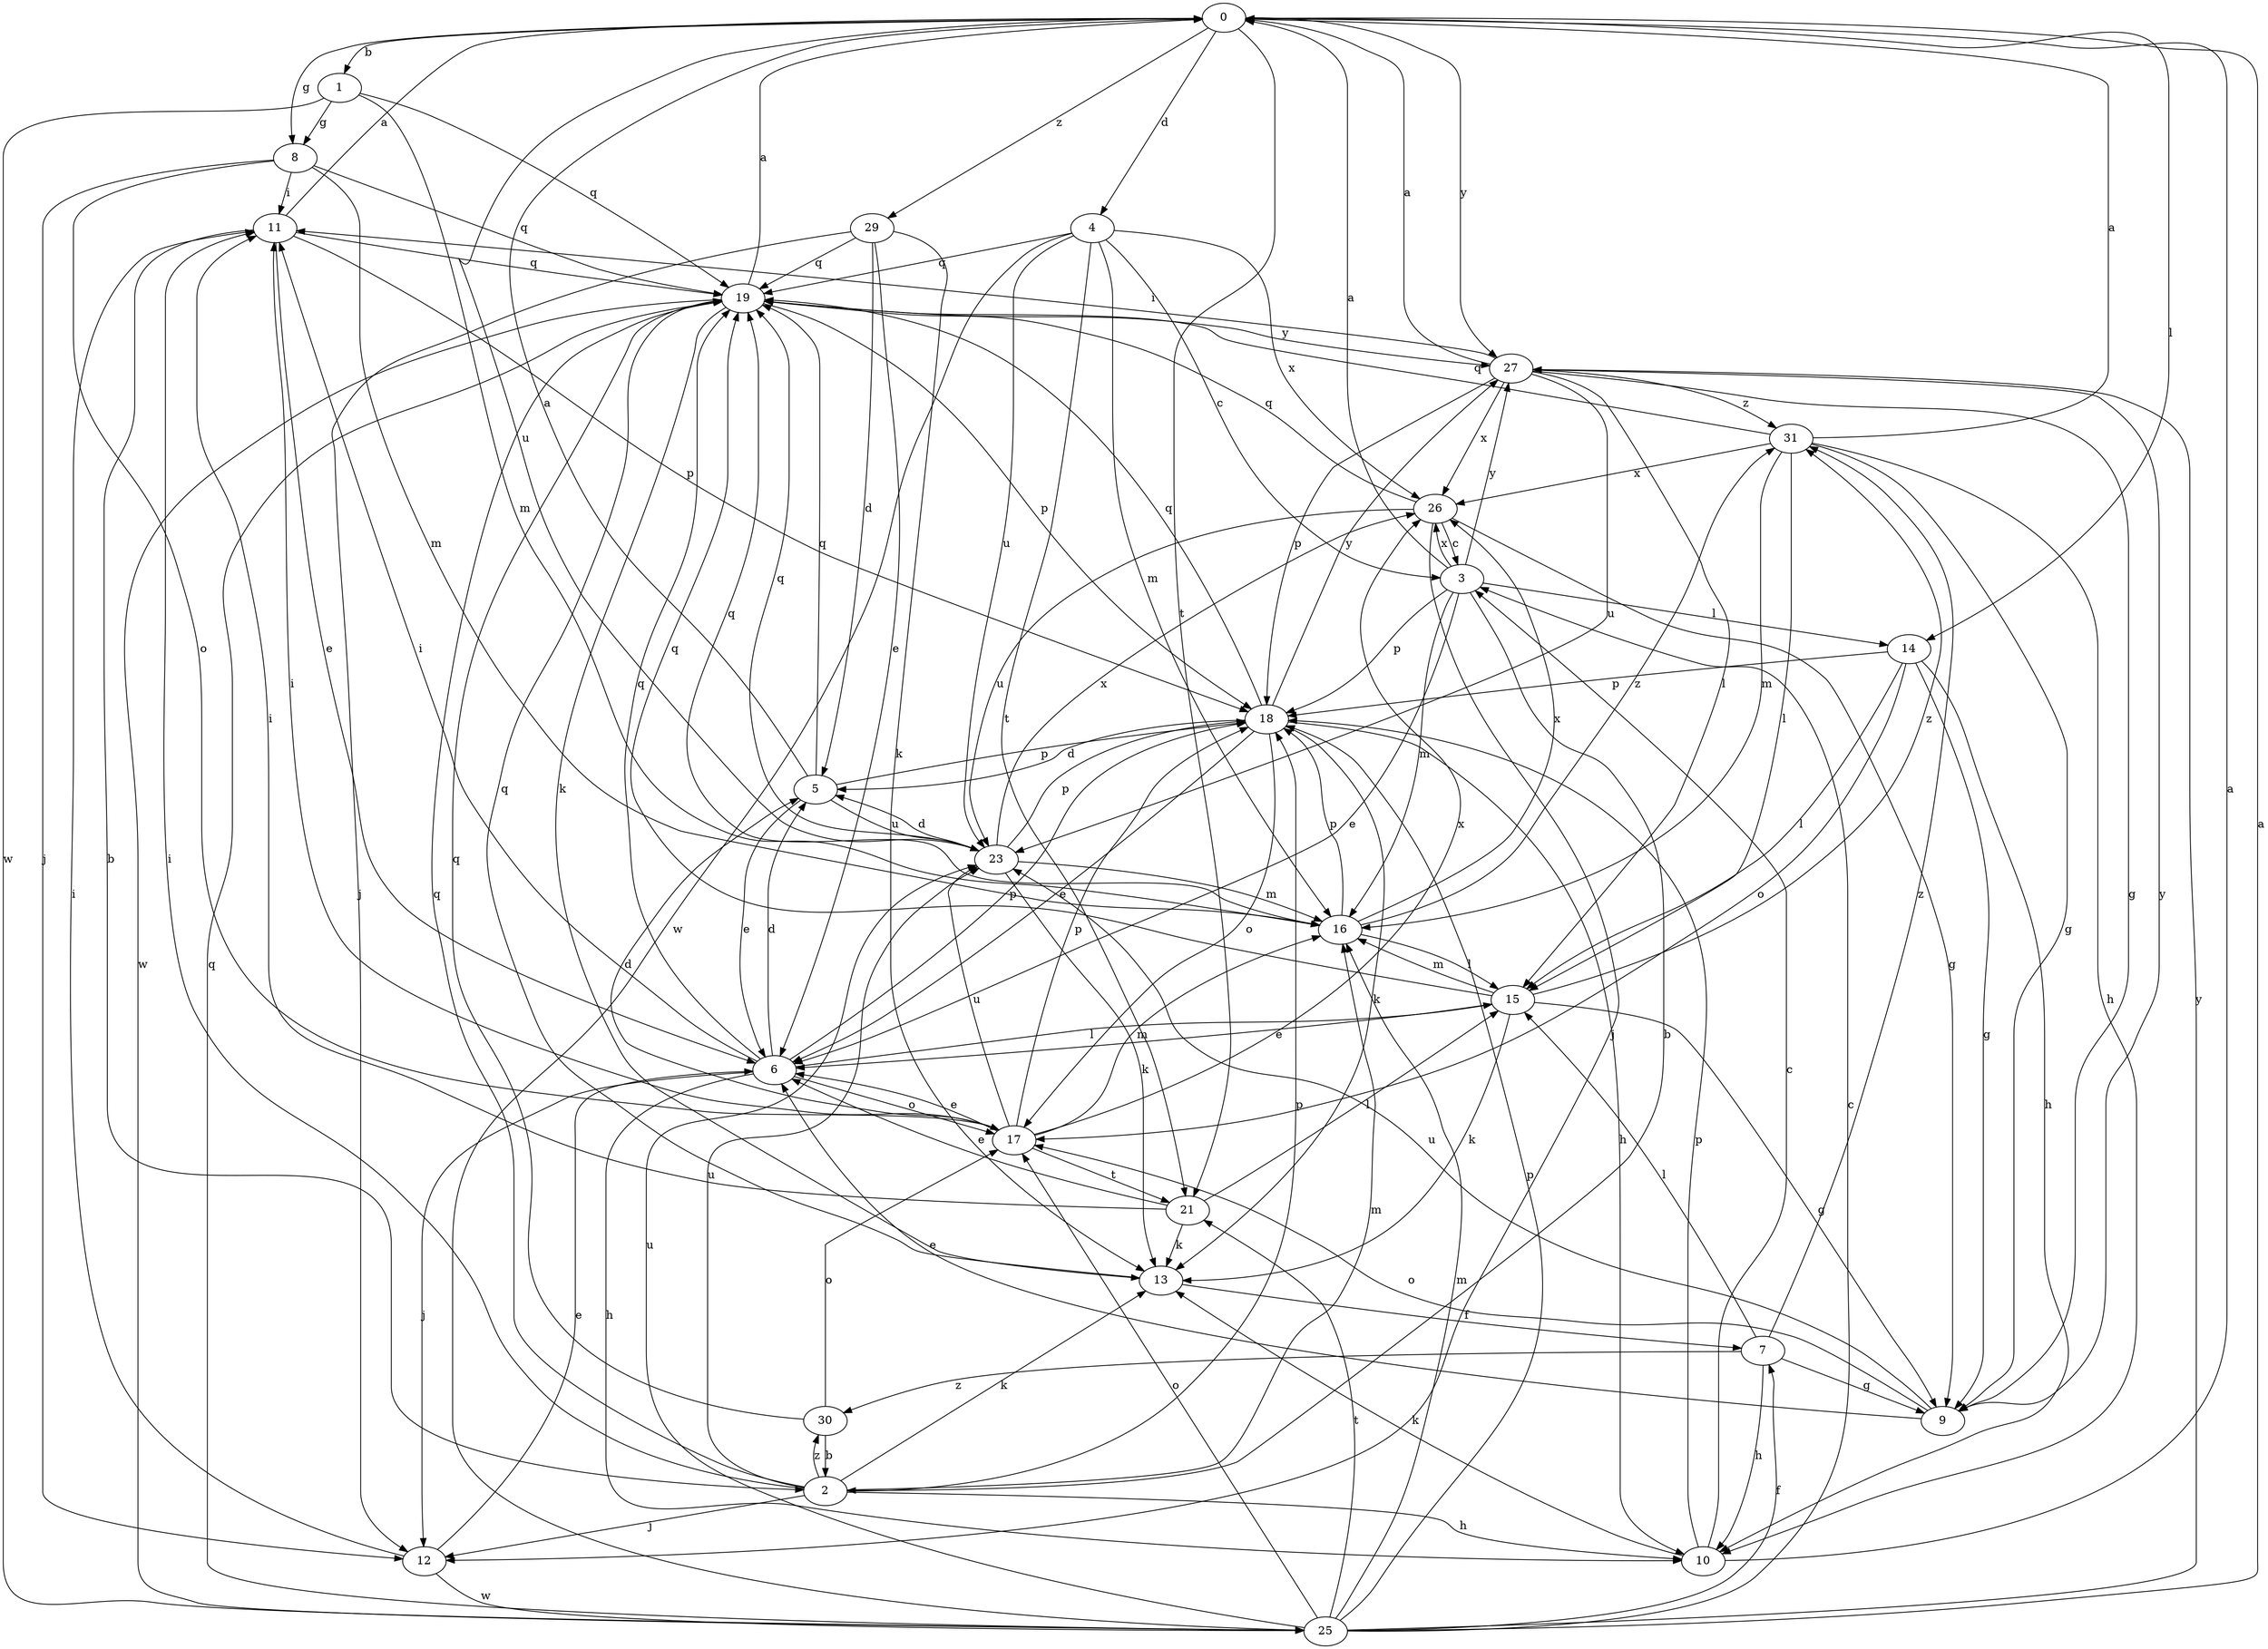 strict digraph  {
0;
1;
2;
3;
4;
5;
6;
7;
8;
9;
10;
11;
12;
13;
14;
15;
16;
17;
18;
19;
21;
23;
25;
26;
27;
29;
30;
31;
0 -> 1  [label=b];
0 -> 4  [label=d];
0 -> 8  [label=g];
0 -> 14  [label=l];
0 -> 21  [label=t];
0 -> 23  [label=u];
0 -> 27  [label=y];
0 -> 29  [label=z];
1 -> 8  [label=g];
1 -> 16  [label=m];
1 -> 19  [label=q];
1 -> 25  [label=w];
2 -> 10  [label=h];
2 -> 11  [label=i];
2 -> 12  [label=j];
2 -> 13  [label=k];
2 -> 16  [label=m];
2 -> 18  [label=p];
2 -> 19  [label=q];
2 -> 23  [label=u];
2 -> 30  [label=z];
3 -> 0  [label=a];
3 -> 2  [label=b];
3 -> 6  [label=e];
3 -> 14  [label=l];
3 -> 16  [label=m];
3 -> 18  [label=p];
3 -> 26  [label=x];
3 -> 27  [label=y];
4 -> 3  [label=c];
4 -> 16  [label=m];
4 -> 19  [label=q];
4 -> 21  [label=t];
4 -> 23  [label=u];
4 -> 25  [label=w];
4 -> 26  [label=x];
5 -> 0  [label=a];
5 -> 6  [label=e];
5 -> 18  [label=p];
5 -> 19  [label=q];
5 -> 23  [label=u];
6 -> 5  [label=d];
6 -> 10  [label=h];
6 -> 11  [label=i];
6 -> 12  [label=j];
6 -> 15  [label=l];
6 -> 17  [label=o];
6 -> 18  [label=p];
6 -> 19  [label=q];
7 -> 9  [label=g];
7 -> 10  [label=h];
7 -> 15  [label=l];
7 -> 30  [label=z];
7 -> 31  [label=z];
8 -> 11  [label=i];
8 -> 12  [label=j];
8 -> 16  [label=m];
8 -> 17  [label=o];
8 -> 19  [label=q];
9 -> 6  [label=e];
9 -> 17  [label=o];
9 -> 23  [label=u];
9 -> 27  [label=y];
10 -> 0  [label=a];
10 -> 3  [label=c];
10 -> 13  [label=k];
10 -> 18  [label=p];
11 -> 0  [label=a];
11 -> 2  [label=b];
11 -> 6  [label=e];
11 -> 18  [label=p];
11 -> 19  [label=q];
12 -> 6  [label=e];
12 -> 11  [label=i];
12 -> 25  [label=w];
13 -> 7  [label=f];
13 -> 19  [label=q];
14 -> 9  [label=g];
14 -> 10  [label=h];
14 -> 15  [label=l];
14 -> 17  [label=o];
14 -> 18  [label=p];
15 -> 6  [label=e];
15 -> 9  [label=g];
15 -> 13  [label=k];
15 -> 16  [label=m];
15 -> 19  [label=q];
15 -> 31  [label=z];
16 -> 15  [label=l];
16 -> 18  [label=p];
16 -> 19  [label=q];
16 -> 26  [label=x];
16 -> 31  [label=z];
17 -> 5  [label=d];
17 -> 6  [label=e];
17 -> 11  [label=i];
17 -> 16  [label=m];
17 -> 18  [label=p];
17 -> 21  [label=t];
17 -> 23  [label=u];
17 -> 26  [label=x];
18 -> 5  [label=d];
18 -> 6  [label=e];
18 -> 10  [label=h];
18 -> 13  [label=k];
18 -> 17  [label=o];
18 -> 19  [label=q];
18 -> 27  [label=y];
19 -> 0  [label=a];
19 -> 13  [label=k];
19 -> 18  [label=p];
19 -> 25  [label=w];
19 -> 27  [label=y];
21 -> 6  [label=e];
21 -> 11  [label=i];
21 -> 13  [label=k];
21 -> 15  [label=l];
23 -> 5  [label=d];
23 -> 13  [label=k];
23 -> 16  [label=m];
23 -> 18  [label=p];
23 -> 19  [label=q];
23 -> 26  [label=x];
25 -> 0  [label=a];
25 -> 3  [label=c];
25 -> 7  [label=f];
25 -> 16  [label=m];
25 -> 17  [label=o];
25 -> 18  [label=p];
25 -> 19  [label=q];
25 -> 21  [label=t];
25 -> 23  [label=u];
25 -> 27  [label=y];
26 -> 3  [label=c];
26 -> 9  [label=g];
26 -> 12  [label=j];
26 -> 19  [label=q];
26 -> 23  [label=u];
27 -> 0  [label=a];
27 -> 9  [label=g];
27 -> 11  [label=i];
27 -> 15  [label=l];
27 -> 18  [label=p];
27 -> 23  [label=u];
27 -> 26  [label=x];
27 -> 31  [label=z];
29 -> 5  [label=d];
29 -> 6  [label=e];
29 -> 12  [label=j];
29 -> 13  [label=k];
29 -> 19  [label=q];
30 -> 2  [label=b];
30 -> 17  [label=o];
30 -> 19  [label=q];
31 -> 0  [label=a];
31 -> 9  [label=g];
31 -> 10  [label=h];
31 -> 15  [label=l];
31 -> 16  [label=m];
31 -> 19  [label=q];
31 -> 26  [label=x];
}
